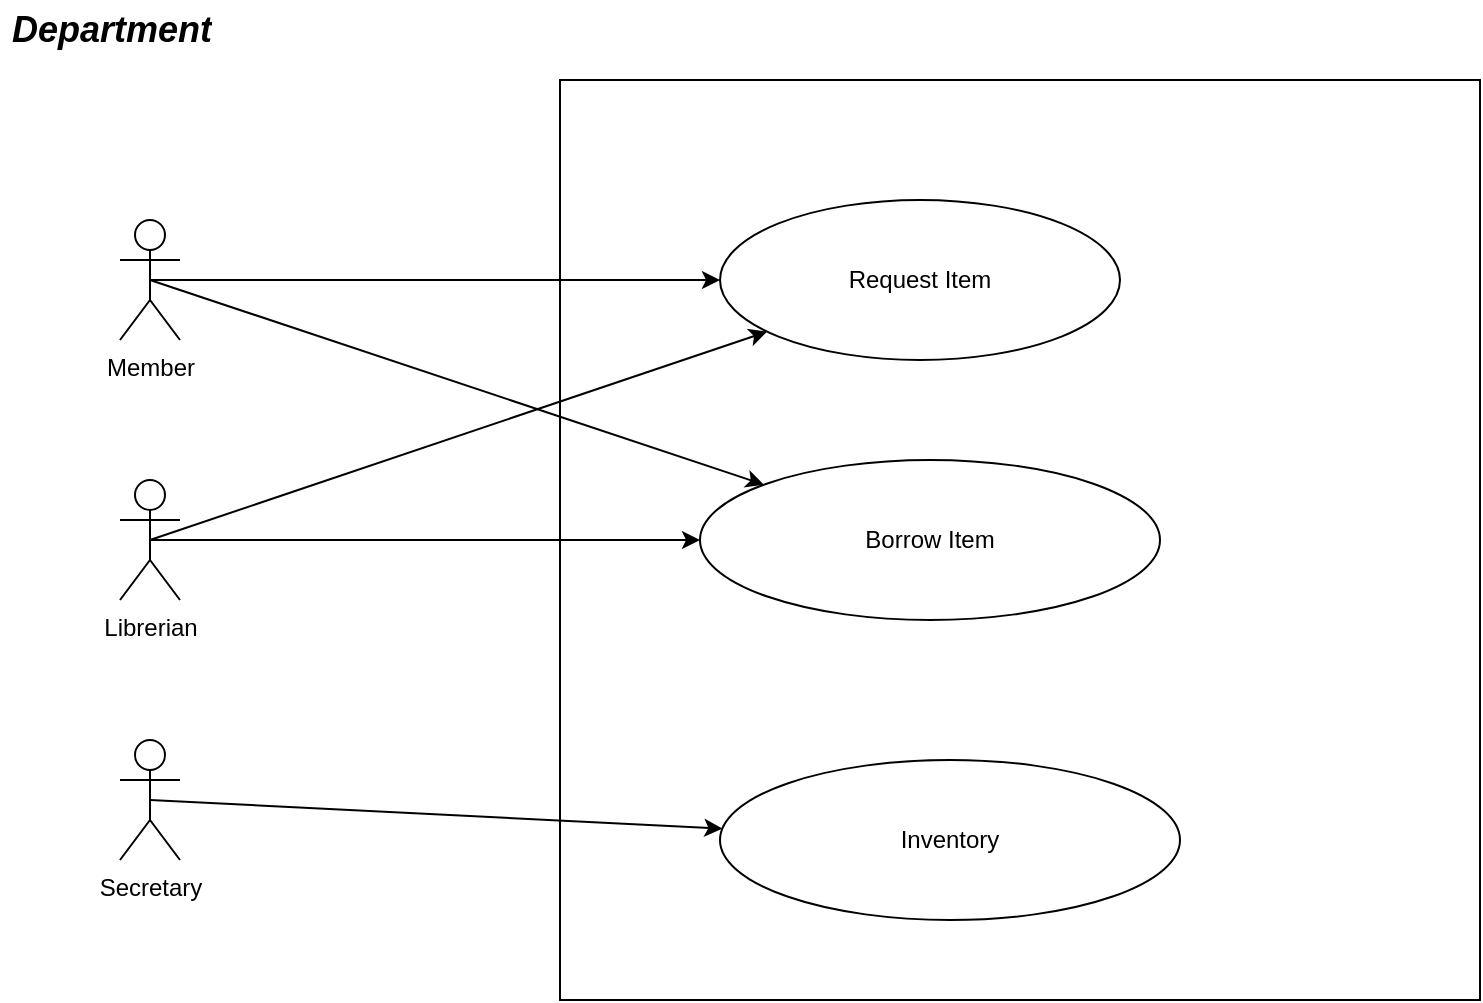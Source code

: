 <mxfile version="22.1.7" type="github">
  <diagram name="Page-1" id="10KzBPPPQureS_qPZP2x">
    <mxGraphModel dx="1290" dy="611" grid="1" gridSize="10" guides="1" tooltips="1" connect="1" arrows="1" fold="1" page="1" pageScale="1" pageWidth="850" pageHeight="1100" math="0" shadow="0">
      <root>
        <mxCell id="0" />
        <mxCell id="1" parent="0" />
        <mxCell id="fm1V_yiPRCORiz-QQwfX-12" value="&lt;b&gt;&lt;i&gt;&lt;font style=&quot;font-size: 18px;&quot;&gt;Department&lt;/font&gt;&lt;/i&gt;&lt;/b&gt;" style="text;strokeColor=none;fillColor=none;align=left;verticalAlign=middle;spacingLeft=4;spacingRight=4;overflow=hidden;points=[[0,0.5],[1,0.5]];portConstraint=eastwest;rotatable=0;whiteSpace=wrap;html=1;" vertex="1" parent="1">
          <mxGeometry x="40" y="710" width="180" height="30" as="geometry" />
        </mxCell>
        <mxCell id="fm1V_yiPRCORiz-QQwfX-13" value="" style="whiteSpace=wrap;html=1;aspect=fixed;" vertex="1" parent="1">
          <mxGeometry x="320" y="750" width="460" height="460" as="geometry" />
        </mxCell>
        <mxCell id="fm1V_yiPRCORiz-QQwfX-14" value="Request Item" style="ellipse;whiteSpace=wrap;html=1;" vertex="1" parent="1">
          <mxGeometry x="400" y="810" width="200" height="80" as="geometry" />
        </mxCell>
        <mxCell id="fm1V_yiPRCORiz-QQwfX-15" value="Borrow Item" style="ellipse;whiteSpace=wrap;html=1;" vertex="1" parent="1">
          <mxGeometry x="390" y="940" width="230" height="80" as="geometry" />
        </mxCell>
        <mxCell id="fm1V_yiPRCORiz-QQwfX-16" value="Inventory" style="ellipse;whiteSpace=wrap;html=1;" vertex="1" parent="1">
          <mxGeometry x="400" y="1090" width="230" height="80" as="geometry" />
        </mxCell>
        <mxCell id="fm1V_yiPRCORiz-QQwfX-18" value="Member" style="shape=umlActor;verticalLabelPosition=bottom;verticalAlign=top;html=1;outlineConnect=0;" vertex="1" parent="1">
          <mxGeometry x="100" y="820" width="30" height="60" as="geometry" />
        </mxCell>
        <mxCell id="fm1V_yiPRCORiz-QQwfX-19" value="Secretary" style="shape=umlActor;verticalLabelPosition=bottom;verticalAlign=top;html=1;outlineConnect=0;" vertex="1" parent="1">
          <mxGeometry x="100" y="1080" width="30" height="60" as="geometry" />
        </mxCell>
        <mxCell id="fm1V_yiPRCORiz-QQwfX-20" value="Librerian" style="shape=umlActor;verticalLabelPosition=bottom;verticalAlign=top;html=1;outlineConnect=0;" vertex="1" parent="1">
          <mxGeometry x="100" y="950" width="30" height="60" as="geometry" />
        </mxCell>
        <mxCell id="fm1V_yiPRCORiz-QQwfX-21" value="" style="endArrow=classic;html=1;rounded=0;exitX=0.5;exitY=0.5;exitDx=0;exitDy=0;exitPerimeter=0;" edge="1" parent="1" source="fm1V_yiPRCORiz-QQwfX-18" target="fm1V_yiPRCORiz-QQwfX-14">
          <mxGeometry width="50" height="50" relative="1" as="geometry">
            <mxPoint x="130" y="860" as="sourcePoint" />
            <mxPoint x="180" y="810" as="targetPoint" />
          </mxGeometry>
        </mxCell>
        <mxCell id="fm1V_yiPRCORiz-QQwfX-22" value="" style="endArrow=classic;html=1;rounded=0;exitX=0.5;exitY=0.5;exitDx=0;exitDy=0;exitPerimeter=0;" edge="1" parent="1" source="fm1V_yiPRCORiz-QQwfX-18" target="fm1V_yiPRCORiz-QQwfX-15">
          <mxGeometry width="50" height="50" relative="1" as="geometry">
            <mxPoint x="140" y="860" as="sourcePoint" />
            <mxPoint x="460" y="873" as="targetPoint" />
          </mxGeometry>
        </mxCell>
        <mxCell id="fm1V_yiPRCORiz-QQwfX-24" value="" style="endArrow=classic;html=1;rounded=0;exitX=0.5;exitY=0.5;exitDx=0;exitDy=0;exitPerimeter=0;" edge="1" parent="1" source="fm1V_yiPRCORiz-QQwfX-20" target="fm1V_yiPRCORiz-QQwfX-14">
          <mxGeometry width="50" height="50" relative="1" as="geometry">
            <mxPoint x="260" y="1040" as="sourcePoint" />
            <mxPoint x="530" y="1033" as="targetPoint" />
          </mxGeometry>
        </mxCell>
        <mxCell id="fm1V_yiPRCORiz-QQwfX-25" value="" style="endArrow=classic;html=1;rounded=0;exitX=0.5;exitY=0.5;exitDx=0;exitDy=0;exitPerimeter=0;" edge="1" parent="1" source="fm1V_yiPRCORiz-QQwfX-20" target="fm1V_yiPRCORiz-QQwfX-15">
          <mxGeometry width="50" height="50" relative="1" as="geometry">
            <mxPoint x="130" y="990" as="sourcePoint" />
            <mxPoint x="400" y="983" as="targetPoint" />
          </mxGeometry>
        </mxCell>
        <mxCell id="fm1V_yiPRCORiz-QQwfX-26" value="" style="endArrow=classic;html=1;rounded=0;exitX=0.5;exitY=0.5;exitDx=0;exitDy=0;exitPerimeter=0;" edge="1" parent="1" source="fm1V_yiPRCORiz-QQwfX-19" target="fm1V_yiPRCORiz-QQwfX-16">
          <mxGeometry width="50" height="50" relative="1" as="geometry">
            <mxPoint x="230" y="1130" as="sourcePoint" />
            <mxPoint x="500" y="1123" as="targetPoint" />
          </mxGeometry>
        </mxCell>
      </root>
    </mxGraphModel>
  </diagram>
</mxfile>
